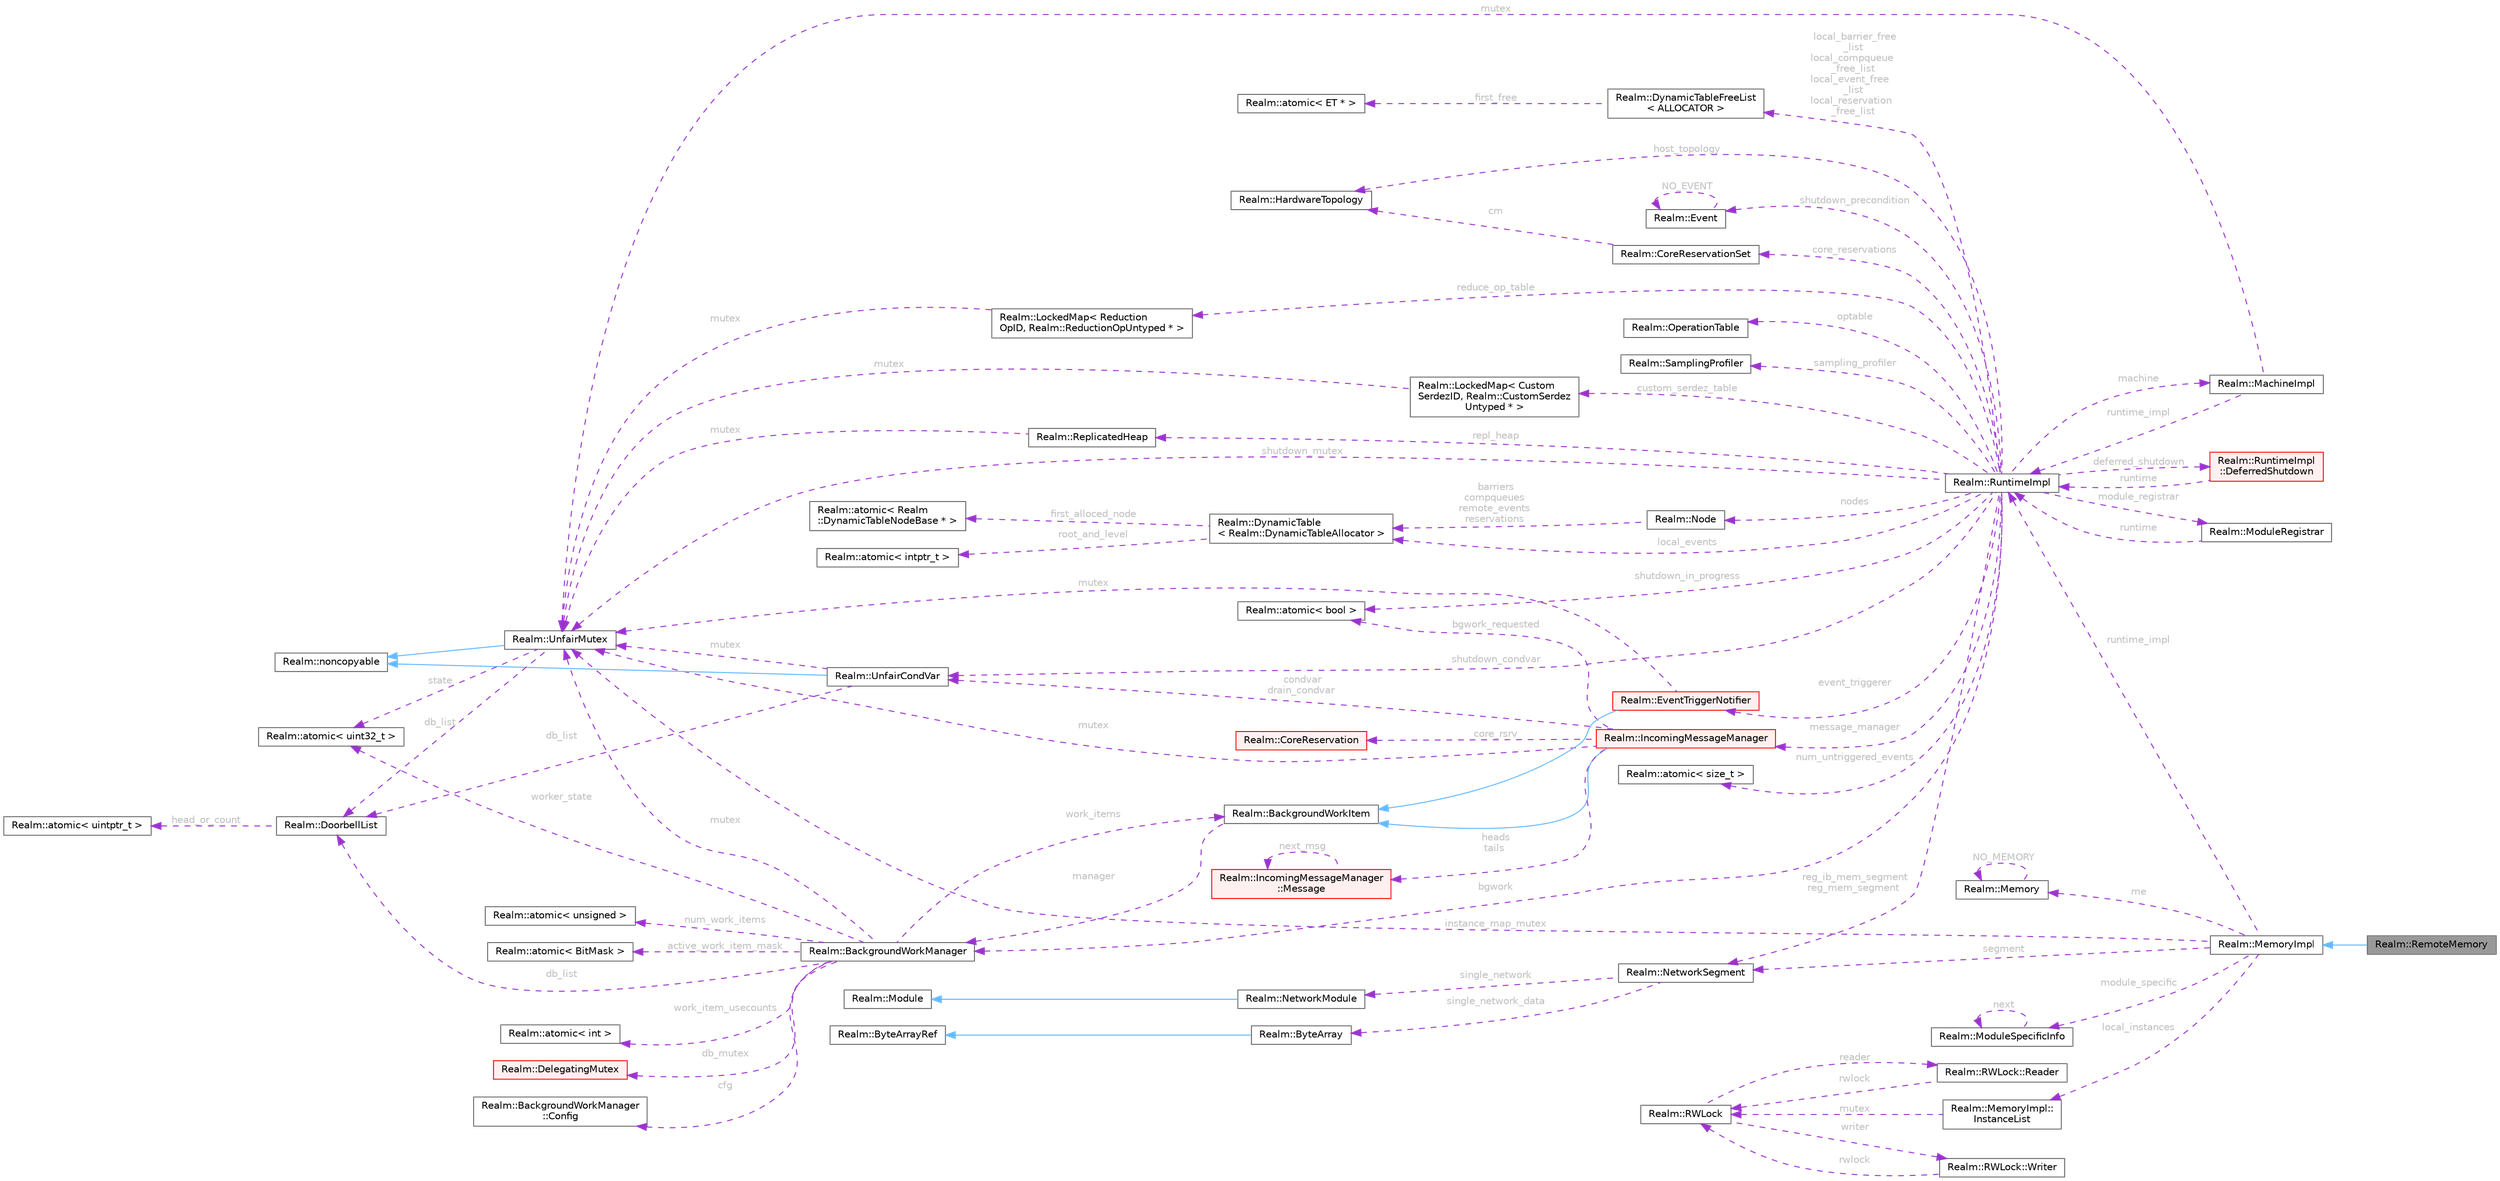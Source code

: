 digraph "Realm::RemoteMemory"
{
 // LATEX_PDF_SIZE
  bgcolor="transparent";
  edge [fontname=Helvetica,fontsize=10,labelfontname=Helvetica,labelfontsize=10];
  node [fontname=Helvetica,fontsize=10,shape=box,height=0.2,width=0.4];
  rankdir="LR";
  Node1 [id="Node000001",label="Realm::RemoteMemory",height=0.2,width=0.4,color="gray40", fillcolor="grey60", style="filled", fontcolor="black",tooltip=" "];
  Node2 -> Node1 [id="edge1_Node000001_Node000002",dir="back",color="steelblue1",style="solid",tooltip=" "];
  Node2 [id="Node000002",label="Realm::MemoryImpl",height=0.2,width=0.4,color="gray40", fillcolor="white", style="filled",URL="$classRealm_1_1MemoryImpl.html",tooltip=" "];
  Node3 -> Node2 [id="edge2_Node000002_Node000003",dir="back",color="darkorchid3",style="dashed",tooltip=" ",label=" me",fontcolor="grey" ];
  Node3 [id="Node000003",label="Realm::Memory",height=0.2,width=0.4,color="gray40", fillcolor="white", style="filled",URL="$classRealm_1_1Memory.html",tooltip=" "];
  Node3 -> Node3 [id="edge3_Node000003_Node000003",dir="back",color="darkorchid3",style="dashed",tooltip=" ",label=" NO_MEMORY",fontcolor="grey" ];
  Node4 -> Node2 [id="edge4_Node000002_Node000004",dir="back",color="darkorchid3",style="dashed",tooltip=" ",label=" segment",fontcolor="grey" ];
  Node4 [id="Node000004",label="Realm::NetworkSegment",height=0.2,width=0.4,color="gray40", fillcolor="white", style="filled",URL="$classRealm_1_1NetworkSegment.html",tooltip=" "];
  Node5 -> Node4 [id="edge5_Node000004_Node000005",dir="back",color="darkorchid3",style="dashed",tooltip=" ",label=" single_network",fontcolor="grey" ];
  Node5 [id="Node000005",label="Realm::NetworkModule",height=0.2,width=0.4,color="gray40", fillcolor="white", style="filled",URL="$classRealm_1_1NetworkModule.html",tooltip=" "];
  Node6 -> Node5 [id="edge6_Node000005_Node000006",dir="back",color="steelblue1",style="solid",tooltip=" "];
  Node6 [id="Node000006",label="Realm::Module",height=0.2,width=0.4,color="gray40", fillcolor="white", style="filled",URL="$classRealm_1_1Module.html",tooltip=" "];
  Node7 -> Node4 [id="edge7_Node000004_Node000007",dir="back",color="darkorchid3",style="dashed",tooltip=" ",label=" single_network_data",fontcolor="grey" ];
  Node7 [id="Node000007",label="Realm::ByteArray",height=0.2,width=0.4,color="gray40", fillcolor="white", style="filled",URL="$classRealm_1_1ByteArray.html",tooltip=" "];
  Node8 -> Node7 [id="edge8_Node000007_Node000008",dir="back",color="steelblue1",style="solid",tooltip=" "];
  Node8 [id="Node000008",label="Realm::ByteArrayRef",height=0.2,width=0.4,color="gray40", fillcolor="white", style="filled",URL="$classRealm_1_1ByteArrayRef.html",tooltip=" "];
  Node9 -> Node2 [id="edge9_Node000002_Node000009",dir="back",color="darkorchid3",style="dashed",tooltip=" ",label=" module_specific",fontcolor="grey" ];
  Node9 [id="Node000009",label="Realm::ModuleSpecificInfo",height=0.2,width=0.4,color="gray40", fillcolor="white", style="filled",URL="$classRealm_1_1ModuleSpecificInfo.html",tooltip=" "];
  Node9 -> Node9 [id="edge10_Node000009_Node000009",dir="back",color="darkorchid3",style="dashed",tooltip=" ",label=" next",fontcolor="grey" ];
  Node10 -> Node2 [id="edge11_Node000002_Node000010",dir="back",color="darkorchid3",style="dashed",tooltip=" ",label=" instance_map_mutex",fontcolor="grey" ];
  Node10 [id="Node000010",label="Realm::UnfairMutex",height=0.2,width=0.4,color="gray40", fillcolor="white", style="filled",URL="$classRealm_1_1UnfairMutex.html",tooltip=" "];
  Node11 -> Node10 [id="edge12_Node000010_Node000011",dir="back",color="steelblue1",style="solid",tooltip=" "];
  Node11 [id="Node000011",label="Realm::noncopyable",height=0.2,width=0.4,color="gray40", fillcolor="white", style="filled",URL="$classRealm_1_1noncopyable.html",tooltip=" "];
  Node12 -> Node10 [id="edge13_Node000010_Node000012",dir="back",color="darkorchid3",style="dashed",tooltip=" ",label=" state",fontcolor="grey" ];
  Node12 [id="Node000012",label="Realm::atomic\< uint32_t \>",height=0.2,width=0.4,color="gray40", fillcolor="white", style="filled",URL="$classRealm_1_1atomic.html",tooltip=" "];
  Node13 -> Node10 [id="edge14_Node000010_Node000013",dir="back",color="darkorchid3",style="dashed",tooltip=" ",label=" db_list",fontcolor="grey" ];
  Node13 [id="Node000013",label="Realm::DoorbellList",height=0.2,width=0.4,color="gray40", fillcolor="white", style="filled",URL="$classRealm_1_1DoorbellList.html",tooltip=" "];
  Node14 -> Node13 [id="edge15_Node000013_Node000014",dir="back",color="darkorchid3",style="dashed",tooltip=" ",label=" head_or_count",fontcolor="grey" ];
  Node14 [id="Node000014",label="Realm::atomic\< uintptr_t \>",height=0.2,width=0.4,color="gray40", fillcolor="white", style="filled",URL="$classRealm_1_1atomic.html",tooltip=" "];
  Node15 -> Node2 [id="edge16_Node000002_Node000015",dir="back",color="darkorchid3",style="dashed",tooltip=" ",label=" local_instances",fontcolor="grey" ];
  Node15 [id="Node000015",label="Realm::MemoryImpl::\lInstanceList",height=0.2,width=0.4,color="gray40", fillcolor="white", style="filled",URL="$structRealm_1_1MemoryImpl_1_1InstanceList.html",tooltip=" "];
  Node16 -> Node15 [id="edge17_Node000015_Node000016",dir="back",color="darkorchid3",style="dashed",tooltip=" ",label=" mutex",fontcolor="grey" ];
  Node16 [id="Node000016",label="Realm::RWLock",height=0.2,width=0.4,color="gray40", fillcolor="white", style="filled",URL="$classRealm_1_1RWLock.html",tooltip=" "];
  Node17 -> Node16 [id="edge18_Node000016_Node000017",dir="back",color="darkorchid3",style="dashed",tooltip=" ",label=" writer",fontcolor="grey" ];
  Node17 [id="Node000017",label="Realm::RWLock::Writer",height=0.2,width=0.4,color="gray40", fillcolor="white", style="filled",URL="$structRealm_1_1RWLock_1_1Writer.html",tooltip=" "];
  Node16 -> Node17 [id="edge19_Node000017_Node000016",dir="back",color="darkorchid3",style="dashed",tooltip=" ",label=" rwlock",fontcolor="grey" ];
  Node18 -> Node16 [id="edge20_Node000016_Node000018",dir="back",color="darkorchid3",style="dashed",tooltip=" ",label=" reader",fontcolor="grey" ];
  Node18 [id="Node000018",label="Realm::RWLock::Reader",height=0.2,width=0.4,color="gray40", fillcolor="white", style="filled",URL="$structRealm_1_1RWLock_1_1Reader.html",tooltip=" "];
  Node16 -> Node18 [id="edge21_Node000018_Node000016",dir="back",color="darkorchid3",style="dashed",tooltip=" ",label=" rwlock",fontcolor="grey" ];
  Node19 -> Node2 [id="edge22_Node000002_Node000019",dir="back",color="darkorchid3",style="dashed",tooltip=" ",label=" runtime_impl",fontcolor="grey" ];
  Node19 [id="Node000019",label="Realm::RuntimeImpl",height=0.2,width=0.4,color="gray40", fillcolor="white", style="filled",URL="$classRealm_1_1RuntimeImpl.html",tooltip=" "];
  Node20 -> Node19 [id="edge23_Node000019_Node000020",dir="back",color="darkorchid3",style="dashed",tooltip=" ",label=" machine",fontcolor="grey" ];
  Node20 [id="Node000020",label="Realm::MachineImpl",height=0.2,width=0.4,color="gray40", fillcolor="white", style="filled",URL="$classRealm_1_1MachineImpl.html",tooltip=" "];
  Node10 -> Node20 [id="edge24_Node000020_Node000010",dir="back",color="darkorchid3",style="dashed",tooltip=" ",label=" mutex",fontcolor="grey" ];
  Node19 -> Node20 [id="edge25_Node000020_Node000019",dir="back",color="darkorchid3",style="dashed",tooltip=" ",label=" runtime_impl",fontcolor="grey" ];
  Node21 -> Node19 [id="edge26_Node000019_Node000021",dir="back",color="darkorchid3",style="dashed",tooltip=" ",label=" reduce_op_table",fontcolor="grey" ];
  Node21 [id="Node000021",label="Realm::LockedMap\< Reduction\lOpID, Realm::ReductionOpUntyped * \>",height=0.2,width=0.4,color="gray40", fillcolor="white", style="filled",URL="$classRealm_1_1LockedMap.html",tooltip=" "];
  Node10 -> Node21 [id="edge27_Node000021_Node000010",dir="back",color="darkorchid3",style="dashed",tooltip=" ",label=" mutex",fontcolor="grey" ];
  Node22 -> Node19 [id="edge28_Node000019_Node000022",dir="back",color="darkorchid3",style="dashed",tooltip=" ",label=" custom_serdez_table",fontcolor="grey" ];
  Node22 [id="Node000022",label="Realm::LockedMap\< Custom\lSerdezID, Realm::CustomSerdez\lUntyped * \>",height=0.2,width=0.4,color="gray40", fillcolor="white", style="filled",URL="$classRealm_1_1LockedMap.html",tooltip=" "];
  Node10 -> Node22 [id="edge29_Node000022_Node000010",dir="back",color="darkorchid3",style="dashed",tooltip=" ",label=" mutex",fontcolor="grey" ];
  Node23 -> Node19 [id="edge30_Node000019_Node000023",dir="back",color="darkorchid3",style="dashed",tooltip=" ",label=" num_untriggered_events",fontcolor="grey" ];
  Node23 [id="Node000023",label="Realm::atomic\< size_t \>",height=0.2,width=0.4,color="gray40", fillcolor="white", style="filled",URL="$classRealm_1_1atomic.html",tooltip=" "];
  Node24 -> Node19 [id="edge31_Node000019_Node000024",dir="back",color="darkorchid3",style="dashed",tooltip=" ",label=" nodes",fontcolor="grey" ];
  Node24 [id="Node000024",label="Realm::Node",height=0.2,width=0.4,color="gray40", fillcolor="white", style="filled",URL="$structRealm_1_1Node.html",tooltip=" "];
  Node25 -> Node24 [id="edge32_Node000024_Node000025",dir="back",color="darkorchid3",style="dashed",tooltip=" ",label=" barriers\ncompqueues\nremote_events\nreservations",fontcolor="grey" ];
  Node25 [id="Node000025",label="Realm::DynamicTable\l\< Realm::DynamicTableAllocator \>",height=0.2,width=0.4,color="gray40", fillcolor="white", style="filled",URL="$classRealm_1_1DynamicTable.html",tooltip=" "];
  Node26 -> Node25 [id="edge33_Node000025_Node000026",dir="back",color="darkorchid3",style="dashed",tooltip=" ",label=" root_and_level",fontcolor="grey" ];
  Node26 [id="Node000026",label="Realm::atomic\< intptr_t \>",height=0.2,width=0.4,color="gray40", fillcolor="white", style="filled",URL="$classRealm_1_1atomic.html",tooltip=" "];
  Node27 -> Node25 [id="edge34_Node000025_Node000027",dir="back",color="darkorchid3",style="dashed",tooltip=" ",label=" first_alloced_node",fontcolor="grey" ];
  Node27 [id="Node000027",label="Realm::atomic\< Realm\l::DynamicTableNodeBase * \>",height=0.2,width=0.4,color="gray40", fillcolor="white", style="filled",URL="$classRealm_1_1atomic.html",tooltip=" "];
  Node25 -> Node19 [id="edge35_Node000019_Node000025",dir="back",color="darkorchid3",style="dashed",tooltip=" ",label=" local_events",fontcolor="grey" ];
  Node28 -> Node19 [id="edge36_Node000019_Node000028",dir="back",color="darkorchid3",style="dashed",tooltip=" ",label=" local_barrier_free\l_list\nlocal_compqueue\l_free_list\nlocal_event_free\l_list\nlocal_reservation\l_free_list",fontcolor="grey" ];
  Node28 [id="Node000028",label="Realm::DynamicTableFreeList\l\< ALLOCATOR \>",height=0.2,width=0.4,color="gray40", fillcolor="white", style="filled",URL="$classRealm_1_1DynamicTableFreeList.html",tooltip=" "];
  Node29 -> Node28 [id="edge37_Node000028_Node000029",dir="back",color="darkorchid3",style="dashed",tooltip=" ",label=" first_free",fontcolor="grey" ];
  Node29 [id="Node000029",label="Realm::atomic\< ET * \>",height=0.2,width=0.4,color="gray40", fillcolor="white", style="filled",URL="$classRealm_1_1atomic.html",tooltip=" "];
  Node10 -> Node19 [id="edge38_Node000019_Node000010",dir="back",color="darkorchid3",style="dashed",tooltip=" ",label=" shutdown_mutex",fontcolor="grey" ];
  Node30 -> Node19 [id="edge39_Node000019_Node000030",dir="back",color="darkorchid3",style="dashed",tooltip=" ",label=" shutdown_condvar",fontcolor="grey" ];
  Node30 [id="Node000030",label="Realm::UnfairCondVar",height=0.2,width=0.4,color="gray40", fillcolor="white", style="filled",URL="$classRealm_1_1UnfairCondVar.html",tooltip=" "];
  Node11 -> Node30 [id="edge40_Node000030_Node000011",dir="back",color="steelblue1",style="solid",tooltip=" "];
  Node10 -> Node30 [id="edge41_Node000030_Node000010",dir="back",color="darkorchid3",style="dashed",tooltip=" ",label=" mutex",fontcolor="grey" ];
  Node13 -> Node30 [id="edge42_Node000030_Node000013",dir="back",color="darkorchid3",style="dashed",tooltip=" ",label=" db_list",fontcolor="grey" ];
  Node31 -> Node19 [id="edge43_Node000019_Node000031",dir="back",color="darkorchid3",style="dashed",tooltip=" ",label=" shutdown_precondition",fontcolor="grey" ];
  Node31 [id="Node000031",label="Realm::Event",height=0.2,width=0.4,color="gray40", fillcolor="white", style="filled",URL="$classRealm_1_1Event.html",tooltip=" "];
  Node31 -> Node31 [id="edge44_Node000031_Node000031",dir="back",color="darkorchid3",style="dashed",tooltip=" ",label=" NO_EVENT",fontcolor="grey" ];
  Node32 -> Node19 [id="edge45_Node000019_Node000032",dir="back",color="darkorchid3",style="dashed",tooltip=" ",label=" shutdown_in_progress",fontcolor="grey" ];
  Node32 [id="Node000032",label="Realm::atomic\< bool \>",height=0.2,width=0.4,color="gray40", fillcolor="white", style="filled",URL="$classRealm_1_1atomic.html",tooltip=" "];
  Node33 -> Node19 [id="edge46_Node000019_Node000033",dir="back",color="darkorchid3",style="dashed",tooltip=" ",label=" host_topology",fontcolor="grey" ];
  Node33 [id="Node000033",label="Realm::HardwareTopology",height=0.2,width=0.4,color="gray40", fillcolor="white", style="filled",URL="$classRealm_1_1HardwareTopology.html",tooltip="Represents the topology of the host processor cores and memory."];
  Node34 -> Node19 [id="edge47_Node000019_Node000034",dir="back",color="darkorchid3",style="dashed",tooltip=" ",label=" core_reservations",fontcolor="grey" ];
  Node34 [id="Node000034",label="Realm::CoreReservationSet",height=0.2,width=0.4,color="gray40", fillcolor="white", style="filled",URL="$classRealm_1_1CoreReservationSet.html",tooltip=" "];
  Node33 -> Node34 [id="edge48_Node000034_Node000033",dir="back",color="darkorchid3",style="dashed",tooltip=" ",label=" cm",fontcolor="grey" ];
  Node35 -> Node19 [id="edge49_Node000019_Node000035",dir="back",color="darkorchid3",style="dashed",tooltip=" ",label=" bgwork",fontcolor="grey" ];
  Node35 [id="Node000035",label="Realm::BackgroundWorkManager",height=0.2,width=0.4,color="gray40", fillcolor="white", style="filled",URL="$classRealm_1_1BackgroundWorkManager.html",tooltip=" "];
  Node36 -> Node35 [id="edge50_Node000035_Node000036",dir="back",color="darkorchid3",style="dashed",tooltip=" ",label=" cfg",fontcolor="grey" ];
  Node36 [id="Node000036",label="Realm::BackgroundWorkManager\l::Config",height=0.2,width=0.4,color="gray40", fillcolor="white", style="filled",URL="$structRealm_1_1BackgroundWorkManager_1_1Config.html",tooltip=" "];
  Node10 -> Node35 [id="edge51_Node000035_Node000010",dir="back",color="darkorchid3",style="dashed",tooltip=" ",label=" mutex",fontcolor="grey" ];
  Node37 -> Node35 [id="edge52_Node000035_Node000037",dir="back",color="darkorchid3",style="dashed",tooltip=" ",label=" num_work_items",fontcolor="grey" ];
  Node37 [id="Node000037",label="Realm::atomic\< unsigned \>",height=0.2,width=0.4,color="gray40", fillcolor="white", style="filled",URL="$classRealm_1_1atomic.html",tooltip=" "];
  Node38 -> Node35 [id="edge53_Node000035_Node000038",dir="back",color="darkorchid3",style="dashed",tooltip=" ",label=" active_work_item_mask",fontcolor="grey" ];
  Node38 [id="Node000038",label="Realm::atomic\< BitMask \>",height=0.2,width=0.4,color="gray40", fillcolor="white", style="filled",URL="$classRealm_1_1atomic.html",tooltip=" "];
  Node39 -> Node35 [id="edge54_Node000035_Node000039",dir="back",color="darkorchid3",style="dashed",tooltip=" ",label=" work_item_usecounts",fontcolor="grey" ];
  Node39 [id="Node000039",label="Realm::atomic\< int \>",height=0.2,width=0.4,color="gray40", fillcolor="white", style="filled",URL="$classRealm_1_1atomic.html",tooltip=" "];
  Node40 -> Node35 [id="edge55_Node000035_Node000040",dir="back",color="darkorchid3",style="dashed",tooltip=" ",label=" work_items",fontcolor="grey" ];
  Node40 [id="Node000040",label="Realm::BackgroundWorkItem",height=0.2,width=0.4,color="gray40", fillcolor="white", style="filled",URL="$classRealm_1_1BackgroundWorkItem.html",tooltip=" "];
  Node35 -> Node40 [id="edge56_Node000040_Node000035",dir="back",color="darkorchid3",style="dashed",tooltip=" ",label=" manager",fontcolor="grey" ];
  Node12 -> Node35 [id="edge57_Node000035_Node000012",dir="back",color="darkorchid3",style="dashed",tooltip=" ",label=" worker_state",fontcolor="grey" ];
  Node41 -> Node35 [id="edge58_Node000035_Node000041",dir="back",color="darkorchid3",style="dashed",tooltip=" ",label=" db_mutex",fontcolor="grey" ];
  Node41 [id="Node000041",label="Realm::DelegatingMutex",height=0.2,width=0.4,color="red", fillcolor="#FFF0F0", style="filled",URL="$classRealm_1_1DelegatingMutex.html",tooltip=" "];
  Node13 -> Node35 [id="edge59_Node000035_Node000013",dir="back",color="darkorchid3",style="dashed",tooltip=" ",label=" db_list",fontcolor="grey" ];
  Node43 -> Node19 [id="edge60_Node000019_Node000043",dir="back",color="darkorchid3",style="dashed",tooltip=" ",label=" message_manager",fontcolor="grey" ];
  Node43 [id="Node000043",label="Realm::IncomingMessageManager",height=0.2,width=0.4,color="red", fillcolor="#FFF0F0", style="filled",URL="$classRealm_1_1IncomingMessageManager.html",tooltip=" "];
  Node40 -> Node43 [id="edge61_Node000043_Node000040",dir="back",color="steelblue1",style="solid",tooltip=" "];
  Node32 -> Node43 [id="edge62_Node000043_Node000032",dir="back",color="darkorchid3",style="dashed",tooltip=" ",label=" bgwork_requested",fontcolor="grey" ];
  Node44 -> Node43 [id="edge63_Node000043_Node000044",dir="back",color="darkorchid3",style="dashed",tooltip=" ",label=" heads\ntails",fontcolor="grey" ];
  Node44 [id="Node000044",label="Realm::IncomingMessageManager\l::Message",height=0.2,width=0.4,color="red", fillcolor="#FFF0F0", style="filled",URL="$structRealm_1_1IncomingMessageManager_1_1Message.html",tooltip=" "];
  Node44 -> Node44 [id="edge64_Node000044_Node000044",dir="back",color="darkorchid3",style="dashed",tooltip=" ",label=" next_msg",fontcolor="grey" ];
  Node10 -> Node43 [id="edge65_Node000043_Node000010",dir="back",color="darkorchid3",style="dashed",tooltip=" ",label=" mutex",fontcolor="grey" ];
  Node30 -> Node43 [id="edge66_Node000043_Node000030",dir="back",color="darkorchid3",style="dashed",tooltip=" ",label=" condvar\ndrain_condvar",fontcolor="grey" ];
  Node49 -> Node43 [id="edge67_Node000043_Node000049",dir="back",color="darkorchid3",style="dashed",tooltip=" ",label=" core_rsrv",fontcolor="grey" ];
  Node49 [id="Node000049",label="Realm::CoreReservation",height=0.2,width=0.4,color="red", fillcolor="#FFF0F0", style="filled",URL="$classRealm_1_1CoreReservation.html",tooltip=" "];
  Node51 -> Node19 [id="edge68_Node000019_Node000051",dir="back",color="darkorchid3",style="dashed",tooltip=" ",label=" event_triggerer",fontcolor="grey" ];
  Node51 [id="Node000051",label="Realm::EventTriggerNotifier",height=0.2,width=0.4,color="red", fillcolor="#FFF0F0", style="filled",URL="$classRealm_1_1EventTriggerNotifier.html",tooltip=" "];
  Node40 -> Node51 [id="edge69_Node000051_Node000040",dir="back",color="steelblue1",style="solid",tooltip=" "];
  Node10 -> Node51 [id="edge70_Node000051_Node000010",dir="back",color="darkorchid3",style="dashed",tooltip=" ",label=" mutex",fontcolor="grey" ];
  Node57 -> Node19 [id="edge71_Node000019_Node000057",dir="back",color="darkorchid3",style="dashed",tooltip=" ",label=" optable",fontcolor="grey" ];
  Node57 [id="Node000057",label="Realm::OperationTable",height=0.2,width=0.4,color="gray40", fillcolor="white", style="filled",URL="$classRealm_1_1OperationTable.html",tooltip=" "];
  Node58 -> Node19 [id="edge72_Node000019_Node000058",dir="back",color="darkorchid3",style="dashed",tooltip=" ",label=" sampling_profiler",fontcolor="grey" ];
  Node58 [id="Node000058",label="Realm::SamplingProfiler",height=0.2,width=0.4,color="gray40", fillcolor="white", style="filled",URL="$classRealm_1_1SamplingProfiler.html",tooltip=" "];
  Node59 -> Node19 [id="edge73_Node000019_Node000059",dir="back",color="darkorchid3",style="dashed",tooltip=" ",label=" repl_heap",fontcolor="grey" ];
  Node59 [id="Node000059",label="Realm::ReplicatedHeap",height=0.2,width=0.4,color="gray40", fillcolor="white", style="filled",URL="$classRealm_1_1ReplicatedHeap.html",tooltip=" "];
  Node10 -> Node59 [id="edge74_Node000059_Node000010",dir="back",color="darkorchid3",style="dashed",tooltip=" ",label=" mutex",fontcolor="grey" ];
  Node60 -> Node19 [id="edge75_Node000019_Node000060",dir="back",color="darkorchid3",style="dashed",tooltip=" ",label=" deferred_shutdown",fontcolor="grey" ];
  Node60 [id="Node000060",label="Realm::RuntimeImpl\l::DeferredShutdown",height=0.2,width=0.4,color="red", fillcolor="#FFF0F0", style="filled",URL="$classRealm_1_1RuntimeImpl_1_1DeferredShutdown.html",tooltip=" "];
  Node19 -> Node60 [id="edge76_Node000060_Node000019",dir="back",color="darkorchid3",style="dashed",tooltip=" ",label=" runtime",fontcolor="grey" ];
  Node4 -> Node19 [id="edge77_Node000019_Node000004",dir="back",color="darkorchid3",style="dashed",tooltip=" ",label=" reg_ib_mem_segment\nreg_mem_segment",fontcolor="grey" ];
  Node61 -> Node19 [id="edge78_Node000019_Node000061",dir="back",color="darkorchid3",style="dashed",tooltip=" ",label=" module_registrar",fontcolor="grey" ];
  Node61 [id="Node000061",label="Realm::ModuleRegistrar",height=0.2,width=0.4,color="gray40", fillcolor="white", style="filled",URL="$classRealm_1_1ModuleRegistrar.html",tooltip=" "];
  Node19 -> Node61 [id="edge79_Node000061_Node000019",dir="back",color="darkorchid3",style="dashed",tooltip=" ",label=" runtime",fontcolor="grey" ];
}
